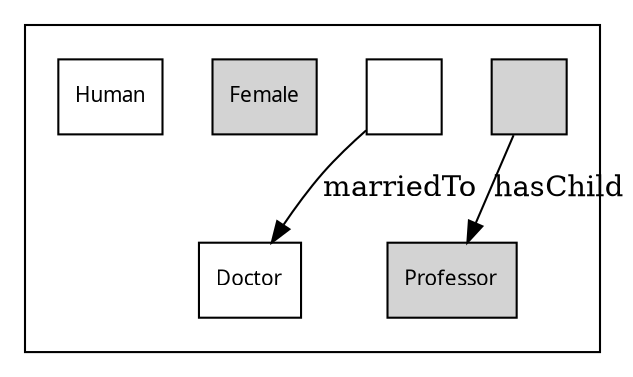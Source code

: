 digraph diagram_1 {
	graph [fontsize=10 fontname="Verdana" compound=true];
	node [shape=record fontsize=10 fontname="Verdana"];
    color=white;

        subgraph cluster_conjunction {
            node [shape=record,style=filled, fillcolor=white];
            color=black;

        subgraph cluster_5 {
            node[shape=record, width=0.5, style=filled, fillcolor=lightgrey];
            color=white;
            node_5 [label=""];
        }
        subgraph cluster_6 {
            node[shape=record, width=0.5, style=filled, fillcolor=lightgrey];
            color=white;
            node_6 [label="Professor"];
        }

        node_5 -> node_6 [label="hasChild"];


        subgraph cluster_4 {
            node[shape=record, width=0.5, style=filled];
            color=white;
            node_4 [label=""];
        }

        subgraph cluster_3 {
            node[shape=record, width=0.5, style=filled];
            color=white;
            node_3 [label="Doctor"];
        }

        node_4 -> node_3 [label="marriedTo"];


        subgraph cluster_2 {
            node[shape=record, width=0.5, style=filled, fillcolor=lightgrey];
            color=white;
            node_2 [label="Female"];
        }

        subgraph cluster_1 {
            node[shape=record, width=0.5, style=filled];
            color=white;
            node_1 [label="Human"];
        }
    }

}
